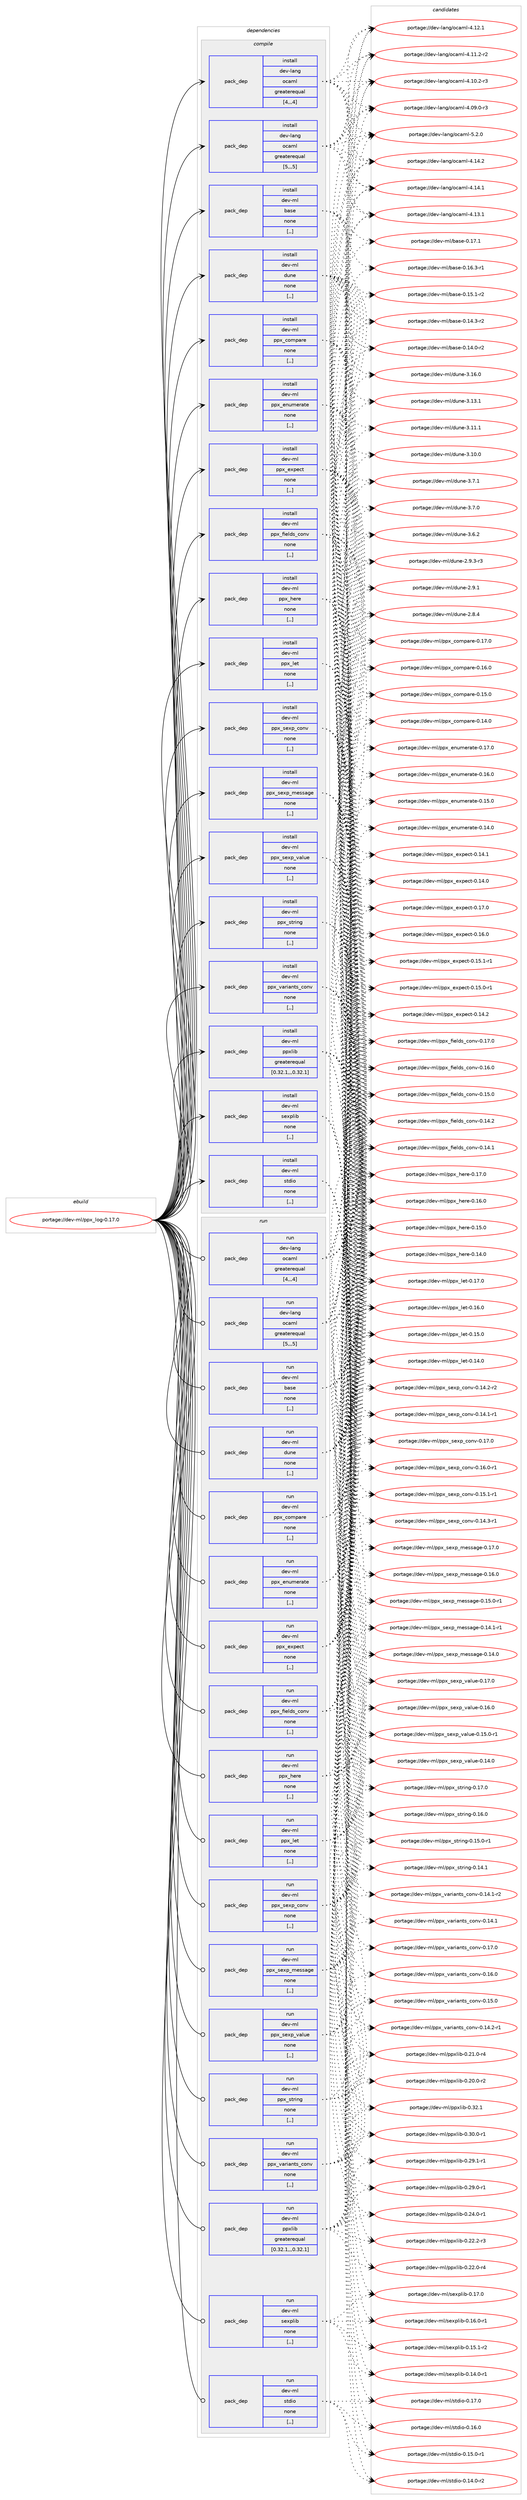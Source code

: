 digraph prolog {

# *************
# Graph options
# *************

newrank=true;
concentrate=true;
compound=true;
graph [rankdir=LR,fontname=Helvetica,fontsize=10,ranksep=1.5];#, ranksep=2.5, nodesep=0.2];
edge  [arrowhead=vee];
node  [fontname=Helvetica,fontsize=10];

# **********
# The ebuild
# **********

subgraph cluster_leftcol {
color=gray;
label=<<i>ebuild</i>>;
id [label="portage://dev-ml/ppx_log-0.17.0", color=red, width=4, href="../dev-ml/ppx_log-0.17.0.svg"];
}

# ****************
# The dependencies
# ****************

subgraph cluster_midcol {
color=gray;
label=<<i>dependencies</i>>;
subgraph cluster_compile {
fillcolor="#eeeeee";
style=filled;
label=<<i>compile</i>>;
subgraph pack92702 {
dependency123691 [label=<<TABLE BORDER="0" CELLBORDER="1" CELLSPACING="0" CELLPADDING="4" WIDTH="220"><TR><TD ROWSPAN="6" CELLPADDING="30">pack_dep</TD></TR><TR><TD WIDTH="110">install</TD></TR><TR><TD>dev-lang</TD></TR><TR><TD>ocaml</TD></TR><TR><TD>greaterequal</TD></TR><TR><TD>[4,,,4]</TD></TR></TABLE>>, shape=none, color=blue];
}
id:e -> dependency123691:w [weight=20,style="solid",arrowhead="vee"];
subgraph pack92703 {
dependency123692 [label=<<TABLE BORDER="0" CELLBORDER="1" CELLSPACING="0" CELLPADDING="4" WIDTH="220"><TR><TD ROWSPAN="6" CELLPADDING="30">pack_dep</TD></TR><TR><TD WIDTH="110">install</TD></TR><TR><TD>dev-lang</TD></TR><TR><TD>ocaml</TD></TR><TR><TD>greaterequal</TD></TR><TR><TD>[5,,,5]</TD></TR></TABLE>>, shape=none, color=blue];
}
id:e -> dependency123692:w [weight=20,style="solid",arrowhead="vee"];
subgraph pack92704 {
dependency123693 [label=<<TABLE BORDER="0" CELLBORDER="1" CELLSPACING="0" CELLPADDING="4" WIDTH="220"><TR><TD ROWSPAN="6" CELLPADDING="30">pack_dep</TD></TR><TR><TD WIDTH="110">install</TD></TR><TR><TD>dev-ml</TD></TR><TR><TD>base</TD></TR><TR><TD>none</TD></TR><TR><TD>[,,]</TD></TR></TABLE>>, shape=none, color=blue];
}
id:e -> dependency123693:w [weight=20,style="solid",arrowhead="vee"];
subgraph pack92705 {
dependency123694 [label=<<TABLE BORDER="0" CELLBORDER="1" CELLSPACING="0" CELLPADDING="4" WIDTH="220"><TR><TD ROWSPAN="6" CELLPADDING="30">pack_dep</TD></TR><TR><TD WIDTH="110">install</TD></TR><TR><TD>dev-ml</TD></TR><TR><TD>dune</TD></TR><TR><TD>none</TD></TR><TR><TD>[,,]</TD></TR></TABLE>>, shape=none, color=blue];
}
id:e -> dependency123694:w [weight=20,style="solid",arrowhead="vee"];
subgraph pack92706 {
dependency123695 [label=<<TABLE BORDER="0" CELLBORDER="1" CELLSPACING="0" CELLPADDING="4" WIDTH="220"><TR><TD ROWSPAN="6" CELLPADDING="30">pack_dep</TD></TR><TR><TD WIDTH="110">install</TD></TR><TR><TD>dev-ml</TD></TR><TR><TD>ppx_compare</TD></TR><TR><TD>none</TD></TR><TR><TD>[,,]</TD></TR></TABLE>>, shape=none, color=blue];
}
id:e -> dependency123695:w [weight=20,style="solid",arrowhead="vee"];
subgraph pack92707 {
dependency123696 [label=<<TABLE BORDER="0" CELLBORDER="1" CELLSPACING="0" CELLPADDING="4" WIDTH="220"><TR><TD ROWSPAN="6" CELLPADDING="30">pack_dep</TD></TR><TR><TD WIDTH="110">install</TD></TR><TR><TD>dev-ml</TD></TR><TR><TD>ppx_enumerate</TD></TR><TR><TD>none</TD></TR><TR><TD>[,,]</TD></TR></TABLE>>, shape=none, color=blue];
}
id:e -> dependency123696:w [weight=20,style="solid",arrowhead="vee"];
subgraph pack92708 {
dependency123697 [label=<<TABLE BORDER="0" CELLBORDER="1" CELLSPACING="0" CELLPADDING="4" WIDTH="220"><TR><TD ROWSPAN="6" CELLPADDING="30">pack_dep</TD></TR><TR><TD WIDTH="110">install</TD></TR><TR><TD>dev-ml</TD></TR><TR><TD>ppx_expect</TD></TR><TR><TD>none</TD></TR><TR><TD>[,,]</TD></TR></TABLE>>, shape=none, color=blue];
}
id:e -> dependency123697:w [weight=20,style="solid",arrowhead="vee"];
subgraph pack92709 {
dependency123698 [label=<<TABLE BORDER="0" CELLBORDER="1" CELLSPACING="0" CELLPADDING="4" WIDTH="220"><TR><TD ROWSPAN="6" CELLPADDING="30">pack_dep</TD></TR><TR><TD WIDTH="110">install</TD></TR><TR><TD>dev-ml</TD></TR><TR><TD>ppx_fields_conv</TD></TR><TR><TD>none</TD></TR><TR><TD>[,,]</TD></TR></TABLE>>, shape=none, color=blue];
}
id:e -> dependency123698:w [weight=20,style="solid",arrowhead="vee"];
subgraph pack92710 {
dependency123699 [label=<<TABLE BORDER="0" CELLBORDER="1" CELLSPACING="0" CELLPADDING="4" WIDTH="220"><TR><TD ROWSPAN="6" CELLPADDING="30">pack_dep</TD></TR><TR><TD WIDTH="110">install</TD></TR><TR><TD>dev-ml</TD></TR><TR><TD>ppx_here</TD></TR><TR><TD>none</TD></TR><TR><TD>[,,]</TD></TR></TABLE>>, shape=none, color=blue];
}
id:e -> dependency123699:w [weight=20,style="solid",arrowhead="vee"];
subgraph pack92711 {
dependency123700 [label=<<TABLE BORDER="0" CELLBORDER="1" CELLSPACING="0" CELLPADDING="4" WIDTH="220"><TR><TD ROWSPAN="6" CELLPADDING="30">pack_dep</TD></TR><TR><TD WIDTH="110">install</TD></TR><TR><TD>dev-ml</TD></TR><TR><TD>ppx_let</TD></TR><TR><TD>none</TD></TR><TR><TD>[,,]</TD></TR></TABLE>>, shape=none, color=blue];
}
id:e -> dependency123700:w [weight=20,style="solid",arrowhead="vee"];
subgraph pack92712 {
dependency123701 [label=<<TABLE BORDER="0" CELLBORDER="1" CELLSPACING="0" CELLPADDING="4" WIDTH="220"><TR><TD ROWSPAN="6" CELLPADDING="30">pack_dep</TD></TR><TR><TD WIDTH="110">install</TD></TR><TR><TD>dev-ml</TD></TR><TR><TD>ppx_sexp_conv</TD></TR><TR><TD>none</TD></TR><TR><TD>[,,]</TD></TR></TABLE>>, shape=none, color=blue];
}
id:e -> dependency123701:w [weight=20,style="solid",arrowhead="vee"];
subgraph pack92713 {
dependency123702 [label=<<TABLE BORDER="0" CELLBORDER="1" CELLSPACING="0" CELLPADDING="4" WIDTH="220"><TR><TD ROWSPAN="6" CELLPADDING="30">pack_dep</TD></TR><TR><TD WIDTH="110">install</TD></TR><TR><TD>dev-ml</TD></TR><TR><TD>ppx_sexp_message</TD></TR><TR><TD>none</TD></TR><TR><TD>[,,]</TD></TR></TABLE>>, shape=none, color=blue];
}
id:e -> dependency123702:w [weight=20,style="solid",arrowhead="vee"];
subgraph pack92714 {
dependency123703 [label=<<TABLE BORDER="0" CELLBORDER="1" CELLSPACING="0" CELLPADDING="4" WIDTH="220"><TR><TD ROWSPAN="6" CELLPADDING="30">pack_dep</TD></TR><TR><TD WIDTH="110">install</TD></TR><TR><TD>dev-ml</TD></TR><TR><TD>ppx_sexp_value</TD></TR><TR><TD>none</TD></TR><TR><TD>[,,]</TD></TR></TABLE>>, shape=none, color=blue];
}
id:e -> dependency123703:w [weight=20,style="solid",arrowhead="vee"];
subgraph pack92715 {
dependency123704 [label=<<TABLE BORDER="0" CELLBORDER="1" CELLSPACING="0" CELLPADDING="4" WIDTH="220"><TR><TD ROWSPAN="6" CELLPADDING="30">pack_dep</TD></TR><TR><TD WIDTH="110">install</TD></TR><TR><TD>dev-ml</TD></TR><TR><TD>ppx_string</TD></TR><TR><TD>none</TD></TR><TR><TD>[,,]</TD></TR></TABLE>>, shape=none, color=blue];
}
id:e -> dependency123704:w [weight=20,style="solid",arrowhead="vee"];
subgraph pack92716 {
dependency123705 [label=<<TABLE BORDER="0" CELLBORDER="1" CELLSPACING="0" CELLPADDING="4" WIDTH="220"><TR><TD ROWSPAN="6" CELLPADDING="30">pack_dep</TD></TR><TR><TD WIDTH="110">install</TD></TR><TR><TD>dev-ml</TD></TR><TR><TD>ppx_variants_conv</TD></TR><TR><TD>none</TD></TR><TR><TD>[,,]</TD></TR></TABLE>>, shape=none, color=blue];
}
id:e -> dependency123705:w [weight=20,style="solid",arrowhead="vee"];
subgraph pack92717 {
dependency123706 [label=<<TABLE BORDER="0" CELLBORDER="1" CELLSPACING="0" CELLPADDING="4" WIDTH="220"><TR><TD ROWSPAN="6" CELLPADDING="30">pack_dep</TD></TR><TR><TD WIDTH="110">install</TD></TR><TR><TD>dev-ml</TD></TR><TR><TD>ppxlib</TD></TR><TR><TD>greaterequal</TD></TR><TR><TD>[0.32.1,,,0.32.1]</TD></TR></TABLE>>, shape=none, color=blue];
}
id:e -> dependency123706:w [weight=20,style="solid",arrowhead="vee"];
subgraph pack92718 {
dependency123707 [label=<<TABLE BORDER="0" CELLBORDER="1" CELLSPACING="0" CELLPADDING="4" WIDTH="220"><TR><TD ROWSPAN="6" CELLPADDING="30">pack_dep</TD></TR><TR><TD WIDTH="110">install</TD></TR><TR><TD>dev-ml</TD></TR><TR><TD>sexplib</TD></TR><TR><TD>none</TD></TR><TR><TD>[,,]</TD></TR></TABLE>>, shape=none, color=blue];
}
id:e -> dependency123707:w [weight=20,style="solid",arrowhead="vee"];
subgraph pack92719 {
dependency123708 [label=<<TABLE BORDER="0" CELLBORDER="1" CELLSPACING="0" CELLPADDING="4" WIDTH="220"><TR><TD ROWSPAN="6" CELLPADDING="30">pack_dep</TD></TR><TR><TD WIDTH="110">install</TD></TR><TR><TD>dev-ml</TD></TR><TR><TD>stdio</TD></TR><TR><TD>none</TD></TR><TR><TD>[,,]</TD></TR></TABLE>>, shape=none, color=blue];
}
id:e -> dependency123708:w [weight=20,style="solid",arrowhead="vee"];
}
subgraph cluster_compileandrun {
fillcolor="#eeeeee";
style=filled;
label=<<i>compile and run</i>>;
}
subgraph cluster_run {
fillcolor="#eeeeee";
style=filled;
label=<<i>run</i>>;
subgraph pack92720 {
dependency123709 [label=<<TABLE BORDER="0" CELLBORDER="1" CELLSPACING="0" CELLPADDING="4" WIDTH="220"><TR><TD ROWSPAN="6" CELLPADDING="30">pack_dep</TD></TR><TR><TD WIDTH="110">run</TD></TR><TR><TD>dev-lang</TD></TR><TR><TD>ocaml</TD></TR><TR><TD>greaterequal</TD></TR><TR><TD>[4,,,4]</TD></TR></TABLE>>, shape=none, color=blue];
}
id:e -> dependency123709:w [weight=20,style="solid",arrowhead="odot"];
subgraph pack92721 {
dependency123710 [label=<<TABLE BORDER="0" CELLBORDER="1" CELLSPACING="0" CELLPADDING="4" WIDTH="220"><TR><TD ROWSPAN="6" CELLPADDING="30">pack_dep</TD></TR><TR><TD WIDTH="110">run</TD></TR><TR><TD>dev-lang</TD></TR><TR><TD>ocaml</TD></TR><TR><TD>greaterequal</TD></TR><TR><TD>[5,,,5]</TD></TR></TABLE>>, shape=none, color=blue];
}
id:e -> dependency123710:w [weight=20,style="solid",arrowhead="odot"];
subgraph pack92722 {
dependency123711 [label=<<TABLE BORDER="0" CELLBORDER="1" CELLSPACING="0" CELLPADDING="4" WIDTH="220"><TR><TD ROWSPAN="6" CELLPADDING="30">pack_dep</TD></TR><TR><TD WIDTH="110">run</TD></TR><TR><TD>dev-ml</TD></TR><TR><TD>base</TD></TR><TR><TD>none</TD></TR><TR><TD>[,,]</TD></TR></TABLE>>, shape=none, color=blue];
}
id:e -> dependency123711:w [weight=20,style="solid",arrowhead="odot"];
subgraph pack92723 {
dependency123712 [label=<<TABLE BORDER="0" CELLBORDER="1" CELLSPACING="0" CELLPADDING="4" WIDTH="220"><TR><TD ROWSPAN="6" CELLPADDING="30">pack_dep</TD></TR><TR><TD WIDTH="110">run</TD></TR><TR><TD>dev-ml</TD></TR><TR><TD>dune</TD></TR><TR><TD>none</TD></TR><TR><TD>[,,]</TD></TR></TABLE>>, shape=none, color=blue];
}
id:e -> dependency123712:w [weight=20,style="solid",arrowhead="odot"];
subgraph pack92724 {
dependency123713 [label=<<TABLE BORDER="0" CELLBORDER="1" CELLSPACING="0" CELLPADDING="4" WIDTH="220"><TR><TD ROWSPAN="6" CELLPADDING="30">pack_dep</TD></TR><TR><TD WIDTH="110">run</TD></TR><TR><TD>dev-ml</TD></TR><TR><TD>ppx_compare</TD></TR><TR><TD>none</TD></TR><TR><TD>[,,]</TD></TR></TABLE>>, shape=none, color=blue];
}
id:e -> dependency123713:w [weight=20,style="solid",arrowhead="odot"];
subgraph pack92725 {
dependency123714 [label=<<TABLE BORDER="0" CELLBORDER="1" CELLSPACING="0" CELLPADDING="4" WIDTH="220"><TR><TD ROWSPAN="6" CELLPADDING="30">pack_dep</TD></TR><TR><TD WIDTH="110">run</TD></TR><TR><TD>dev-ml</TD></TR><TR><TD>ppx_enumerate</TD></TR><TR><TD>none</TD></TR><TR><TD>[,,]</TD></TR></TABLE>>, shape=none, color=blue];
}
id:e -> dependency123714:w [weight=20,style="solid",arrowhead="odot"];
subgraph pack92726 {
dependency123715 [label=<<TABLE BORDER="0" CELLBORDER="1" CELLSPACING="0" CELLPADDING="4" WIDTH="220"><TR><TD ROWSPAN="6" CELLPADDING="30">pack_dep</TD></TR><TR><TD WIDTH="110">run</TD></TR><TR><TD>dev-ml</TD></TR><TR><TD>ppx_expect</TD></TR><TR><TD>none</TD></TR><TR><TD>[,,]</TD></TR></TABLE>>, shape=none, color=blue];
}
id:e -> dependency123715:w [weight=20,style="solid",arrowhead="odot"];
subgraph pack92727 {
dependency123716 [label=<<TABLE BORDER="0" CELLBORDER="1" CELLSPACING="0" CELLPADDING="4" WIDTH="220"><TR><TD ROWSPAN="6" CELLPADDING="30">pack_dep</TD></TR><TR><TD WIDTH="110">run</TD></TR><TR><TD>dev-ml</TD></TR><TR><TD>ppx_fields_conv</TD></TR><TR><TD>none</TD></TR><TR><TD>[,,]</TD></TR></TABLE>>, shape=none, color=blue];
}
id:e -> dependency123716:w [weight=20,style="solid",arrowhead="odot"];
subgraph pack92728 {
dependency123717 [label=<<TABLE BORDER="0" CELLBORDER="1" CELLSPACING="0" CELLPADDING="4" WIDTH="220"><TR><TD ROWSPAN="6" CELLPADDING="30">pack_dep</TD></TR><TR><TD WIDTH="110">run</TD></TR><TR><TD>dev-ml</TD></TR><TR><TD>ppx_here</TD></TR><TR><TD>none</TD></TR><TR><TD>[,,]</TD></TR></TABLE>>, shape=none, color=blue];
}
id:e -> dependency123717:w [weight=20,style="solid",arrowhead="odot"];
subgraph pack92729 {
dependency123718 [label=<<TABLE BORDER="0" CELLBORDER="1" CELLSPACING="0" CELLPADDING="4" WIDTH="220"><TR><TD ROWSPAN="6" CELLPADDING="30">pack_dep</TD></TR><TR><TD WIDTH="110">run</TD></TR><TR><TD>dev-ml</TD></TR><TR><TD>ppx_let</TD></TR><TR><TD>none</TD></TR><TR><TD>[,,]</TD></TR></TABLE>>, shape=none, color=blue];
}
id:e -> dependency123718:w [weight=20,style="solid",arrowhead="odot"];
subgraph pack92730 {
dependency123719 [label=<<TABLE BORDER="0" CELLBORDER="1" CELLSPACING="0" CELLPADDING="4" WIDTH="220"><TR><TD ROWSPAN="6" CELLPADDING="30">pack_dep</TD></TR><TR><TD WIDTH="110">run</TD></TR><TR><TD>dev-ml</TD></TR><TR><TD>ppx_sexp_conv</TD></TR><TR><TD>none</TD></TR><TR><TD>[,,]</TD></TR></TABLE>>, shape=none, color=blue];
}
id:e -> dependency123719:w [weight=20,style="solid",arrowhead="odot"];
subgraph pack92731 {
dependency123720 [label=<<TABLE BORDER="0" CELLBORDER="1" CELLSPACING="0" CELLPADDING="4" WIDTH="220"><TR><TD ROWSPAN="6" CELLPADDING="30">pack_dep</TD></TR><TR><TD WIDTH="110">run</TD></TR><TR><TD>dev-ml</TD></TR><TR><TD>ppx_sexp_message</TD></TR><TR><TD>none</TD></TR><TR><TD>[,,]</TD></TR></TABLE>>, shape=none, color=blue];
}
id:e -> dependency123720:w [weight=20,style="solid",arrowhead="odot"];
subgraph pack92732 {
dependency123721 [label=<<TABLE BORDER="0" CELLBORDER="1" CELLSPACING="0" CELLPADDING="4" WIDTH="220"><TR><TD ROWSPAN="6" CELLPADDING="30">pack_dep</TD></TR><TR><TD WIDTH="110">run</TD></TR><TR><TD>dev-ml</TD></TR><TR><TD>ppx_sexp_value</TD></TR><TR><TD>none</TD></TR><TR><TD>[,,]</TD></TR></TABLE>>, shape=none, color=blue];
}
id:e -> dependency123721:w [weight=20,style="solid",arrowhead="odot"];
subgraph pack92733 {
dependency123722 [label=<<TABLE BORDER="0" CELLBORDER="1" CELLSPACING="0" CELLPADDING="4" WIDTH="220"><TR><TD ROWSPAN="6" CELLPADDING="30">pack_dep</TD></TR><TR><TD WIDTH="110">run</TD></TR><TR><TD>dev-ml</TD></TR><TR><TD>ppx_string</TD></TR><TR><TD>none</TD></TR><TR><TD>[,,]</TD></TR></TABLE>>, shape=none, color=blue];
}
id:e -> dependency123722:w [weight=20,style="solid",arrowhead="odot"];
subgraph pack92734 {
dependency123723 [label=<<TABLE BORDER="0" CELLBORDER="1" CELLSPACING="0" CELLPADDING="4" WIDTH="220"><TR><TD ROWSPAN="6" CELLPADDING="30">pack_dep</TD></TR><TR><TD WIDTH="110">run</TD></TR><TR><TD>dev-ml</TD></TR><TR><TD>ppx_variants_conv</TD></TR><TR><TD>none</TD></TR><TR><TD>[,,]</TD></TR></TABLE>>, shape=none, color=blue];
}
id:e -> dependency123723:w [weight=20,style="solid",arrowhead="odot"];
subgraph pack92735 {
dependency123724 [label=<<TABLE BORDER="0" CELLBORDER="1" CELLSPACING="0" CELLPADDING="4" WIDTH="220"><TR><TD ROWSPAN="6" CELLPADDING="30">pack_dep</TD></TR><TR><TD WIDTH="110">run</TD></TR><TR><TD>dev-ml</TD></TR><TR><TD>ppxlib</TD></TR><TR><TD>greaterequal</TD></TR><TR><TD>[0.32.1,,,0.32.1]</TD></TR></TABLE>>, shape=none, color=blue];
}
id:e -> dependency123724:w [weight=20,style="solid",arrowhead="odot"];
subgraph pack92736 {
dependency123725 [label=<<TABLE BORDER="0" CELLBORDER="1" CELLSPACING="0" CELLPADDING="4" WIDTH="220"><TR><TD ROWSPAN="6" CELLPADDING="30">pack_dep</TD></TR><TR><TD WIDTH="110">run</TD></TR><TR><TD>dev-ml</TD></TR><TR><TD>sexplib</TD></TR><TR><TD>none</TD></TR><TR><TD>[,,]</TD></TR></TABLE>>, shape=none, color=blue];
}
id:e -> dependency123725:w [weight=20,style="solid",arrowhead="odot"];
subgraph pack92737 {
dependency123726 [label=<<TABLE BORDER="0" CELLBORDER="1" CELLSPACING="0" CELLPADDING="4" WIDTH="220"><TR><TD ROWSPAN="6" CELLPADDING="30">pack_dep</TD></TR><TR><TD WIDTH="110">run</TD></TR><TR><TD>dev-ml</TD></TR><TR><TD>stdio</TD></TR><TR><TD>none</TD></TR><TR><TD>[,,]</TD></TR></TABLE>>, shape=none, color=blue];
}
id:e -> dependency123726:w [weight=20,style="solid",arrowhead="odot"];
}
}

# **************
# The candidates
# **************

subgraph cluster_choices {
rank=same;
color=gray;
label=<<i>candidates</i>>;

subgraph choice92702 {
color=black;
nodesep=1;
choice1001011184510897110103471119997109108455346504648 [label="portage://dev-lang/ocaml-5.2.0", color=red, width=4,href="../dev-lang/ocaml-5.2.0.svg"];
choice100101118451089711010347111999710910845524649524650 [label="portage://dev-lang/ocaml-4.14.2", color=red, width=4,href="../dev-lang/ocaml-4.14.2.svg"];
choice100101118451089711010347111999710910845524649524649 [label="portage://dev-lang/ocaml-4.14.1", color=red, width=4,href="../dev-lang/ocaml-4.14.1.svg"];
choice100101118451089711010347111999710910845524649514649 [label="portage://dev-lang/ocaml-4.13.1", color=red, width=4,href="../dev-lang/ocaml-4.13.1.svg"];
choice100101118451089711010347111999710910845524649504649 [label="portage://dev-lang/ocaml-4.12.1", color=red, width=4,href="../dev-lang/ocaml-4.12.1.svg"];
choice1001011184510897110103471119997109108455246494946504511450 [label="portage://dev-lang/ocaml-4.11.2-r2", color=red, width=4,href="../dev-lang/ocaml-4.11.2-r2.svg"];
choice1001011184510897110103471119997109108455246494846504511451 [label="portage://dev-lang/ocaml-4.10.2-r3", color=red, width=4,href="../dev-lang/ocaml-4.10.2-r3.svg"];
choice1001011184510897110103471119997109108455246485746484511451 [label="portage://dev-lang/ocaml-4.09.0-r3", color=red, width=4,href="../dev-lang/ocaml-4.09.0-r3.svg"];
dependency123691:e -> choice1001011184510897110103471119997109108455346504648:w [style=dotted,weight="100"];
dependency123691:e -> choice100101118451089711010347111999710910845524649524650:w [style=dotted,weight="100"];
dependency123691:e -> choice100101118451089711010347111999710910845524649524649:w [style=dotted,weight="100"];
dependency123691:e -> choice100101118451089711010347111999710910845524649514649:w [style=dotted,weight="100"];
dependency123691:e -> choice100101118451089711010347111999710910845524649504649:w [style=dotted,weight="100"];
dependency123691:e -> choice1001011184510897110103471119997109108455246494946504511450:w [style=dotted,weight="100"];
dependency123691:e -> choice1001011184510897110103471119997109108455246494846504511451:w [style=dotted,weight="100"];
dependency123691:e -> choice1001011184510897110103471119997109108455246485746484511451:w [style=dotted,weight="100"];
}
subgraph choice92703 {
color=black;
nodesep=1;
choice1001011184510897110103471119997109108455346504648 [label="portage://dev-lang/ocaml-5.2.0", color=red, width=4,href="../dev-lang/ocaml-5.2.0.svg"];
choice100101118451089711010347111999710910845524649524650 [label="portage://dev-lang/ocaml-4.14.2", color=red, width=4,href="../dev-lang/ocaml-4.14.2.svg"];
choice100101118451089711010347111999710910845524649524649 [label="portage://dev-lang/ocaml-4.14.1", color=red, width=4,href="../dev-lang/ocaml-4.14.1.svg"];
choice100101118451089711010347111999710910845524649514649 [label="portage://dev-lang/ocaml-4.13.1", color=red, width=4,href="../dev-lang/ocaml-4.13.1.svg"];
choice100101118451089711010347111999710910845524649504649 [label="portage://dev-lang/ocaml-4.12.1", color=red, width=4,href="../dev-lang/ocaml-4.12.1.svg"];
choice1001011184510897110103471119997109108455246494946504511450 [label="portage://dev-lang/ocaml-4.11.2-r2", color=red, width=4,href="../dev-lang/ocaml-4.11.2-r2.svg"];
choice1001011184510897110103471119997109108455246494846504511451 [label="portage://dev-lang/ocaml-4.10.2-r3", color=red, width=4,href="../dev-lang/ocaml-4.10.2-r3.svg"];
choice1001011184510897110103471119997109108455246485746484511451 [label="portage://dev-lang/ocaml-4.09.0-r3", color=red, width=4,href="../dev-lang/ocaml-4.09.0-r3.svg"];
dependency123692:e -> choice1001011184510897110103471119997109108455346504648:w [style=dotted,weight="100"];
dependency123692:e -> choice100101118451089711010347111999710910845524649524650:w [style=dotted,weight="100"];
dependency123692:e -> choice100101118451089711010347111999710910845524649524649:w [style=dotted,weight="100"];
dependency123692:e -> choice100101118451089711010347111999710910845524649514649:w [style=dotted,weight="100"];
dependency123692:e -> choice100101118451089711010347111999710910845524649504649:w [style=dotted,weight="100"];
dependency123692:e -> choice1001011184510897110103471119997109108455246494946504511450:w [style=dotted,weight="100"];
dependency123692:e -> choice1001011184510897110103471119997109108455246494846504511451:w [style=dotted,weight="100"];
dependency123692:e -> choice1001011184510897110103471119997109108455246485746484511451:w [style=dotted,weight="100"];
}
subgraph choice92704 {
color=black;
nodesep=1;
choice1001011184510910847989711510145484649554649 [label="portage://dev-ml/base-0.17.1", color=red, width=4,href="../dev-ml/base-0.17.1.svg"];
choice10010111845109108479897115101454846495446514511449 [label="portage://dev-ml/base-0.16.3-r1", color=red, width=4,href="../dev-ml/base-0.16.3-r1.svg"];
choice10010111845109108479897115101454846495346494511450 [label="portage://dev-ml/base-0.15.1-r2", color=red, width=4,href="../dev-ml/base-0.15.1-r2.svg"];
choice10010111845109108479897115101454846495246514511450 [label="portage://dev-ml/base-0.14.3-r2", color=red, width=4,href="../dev-ml/base-0.14.3-r2.svg"];
choice10010111845109108479897115101454846495246484511450 [label="portage://dev-ml/base-0.14.0-r2", color=red, width=4,href="../dev-ml/base-0.14.0-r2.svg"];
dependency123693:e -> choice1001011184510910847989711510145484649554649:w [style=dotted,weight="100"];
dependency123693:e -> choice10010111845109108479897115101454846495446514511449:w [style=dotted,weight="100"];
dependency123693:e -> choice10010111845109108479897115101454846495346494511450:w [style=dotted,weight="100"];
dependency123693:e -> choice10010111845109108479897115101454846495246514511450:w [style=dotted,weight="100"];
dependency123693:e -> choice10010111845109108479897115101454846495246484511450:w [style=dotted,weight="100"];
}
subgraph choice92705 {
color=black;
nodesep=1;
choice100101118451091084710011711010145514649544648 [label="portage://dev-ml/dune-3.16.0", color=red, width=4,href="../dev-ml/dune-3.16.0.svg"];
choice100101118451091084710011711010145514649514649 [label="portage://dev-ml/dune-3.13.1", color=red, width=4,href="../dev-ml/dune-3.13.1.svg"];
choice100101118451091084710011711010145514649494649 [label="portage://dev-ml/dune-3.11.1", color=red, width=4,href="../dev-ml/dune-3.11.1.svg"];
choice100101118451091084710011711010145514649484648 [label="portage://dev-ml/dune-3.10.0", color=red, width=4,href="../dev-ml/dune-3.10.0.svg"];
choice1001011184510910847100117110101455146554649 [label="portage://dev-ml/dune-3.7.1", color=red, width=4,href="../dev-ml/dune-3.7.1.svg"];
choice1001011184510910847100117110101455146554648 [label="portage://dev-ml/dune-3.7.0", color=red, width=4,href="../dev-ml/dune-3.7.0.svg"];
choice1001011184510910847100117110101455146544650 [label="portage://dev-ml/dune-3.6.2", color=red, width=4,href="../dev-ml/dune-3.6.2.svg"];
choice10010111845109108471001171101014550465746514511451 [label="portage://dev-ml/dune-2.9.3-r3", color=red, width=4,href="../dev-ml/dune-2.9.3-r3.svg"];
choice1001011184510910847100117110101455046574649 [label="portage://dev-ml/dune-2.9.1", color=red, width=4,href="../dev-ml/dune-2.9.1.svg"];
choice1001011184510910847100117110101455046564652 [label="portage://dev-ml/dune-2.8.4", color=red, width=4,href="../dev-ml/dune-2.8.4.svg"];
dependency123694:e -> choice100101118451091084710011711010145514649544648:w [style=dotted,weight="100"];
dependency123694:e -> choice100101118451091084710011711010145514649514649:w [style=dotted,weight="100"];
dependency123694:e -> choice100101118451091084710011711010145514649494649:w [style=dotted,weight="100"];
dependency123694:e -> choice100101118451091084710011711010145514649484648:w [style=dotted,weight="100"];
dependency123694:e -> choice1001011184510910847100117110101455146554649:w [style=dotted,weight="100"];
dependency123694:e -> choice1001011184510910847100117110101455146554648:w [style=dotted,weight="100"];
dependency123694:e -> choice1001011184510910847100117110101455146544650:w [style=dotted,weight="100"];
dependency123694:e -> choice10010111845109108471001171101014550465746514511451:w [style=dotted,weight="100"];
dependency123694:e -> choice1001011184510910847100117110101455046574649:w [style=dotted,weight="100"];
dependency123694:e -> choice1001011184510910847100117110101455046564652:w [style=dotted,weight="100"];
}
subgraph choice92706 {
color=black;
nodesep=1;
choice100101118451091084711211212095991111091129711410145484649554648 [label="portage://dev-ml/ppx_compare-0.17.0", color=red, width=4,href="../dev-ml/ppx_compare-0.17.0.svg"];
choice100101118451091084711211212095991111091129711410145484649544648 [label="portage://dev-ml/ppx_compare-0.16.0", color=red, width=4,href="../dev-ml/ppx_compare-0.16.0.svg"];
choice100101118451091084711211212095991111091129711410145484649534648 [label="portage://dev-ml/ppx_compare-0.15.0", color=red, width=4,href="../dev-ml/ppx_compare-0.15.0.svg"];
choice100101118451091084711211212095991111091129711410145484649524648 [label="portage://dev-ml/ppx_compare-0.14.0", color=red, width=4,href="../dev-ml/ppx_compare-0.14.0.svg"];
dependency123695:e -> choice100101118451091084711211212095991111091129711410145484649554648:w [style=dotted,weight="100"];
dependency123695:e -> choice100101118451091084711211212095991111091129711410145484649544648:w [style=dotted,weight="100"];
dependency123695:e -> choice100101118451091084711211212095991111091129711410145484649534648:w [style=dotted,weight="100"];
dependency123695:e -> choice100101118451091084711211212095991111091129711410145484649524648:w [style=dotted,weight="100"];
}
subgraph choice92707 {
color=black;
nodesep=1;
choice1001011184510910847112112120951011101171091011149711610145484649554648 [label="portage://dev-ml/ppx_enumerate-0.17.0", color=red, width=4,href="../dev-ml/ppx_enumerate-0.17.0.svg"];
choice1001011184510910847112112120951011101171091011149711610145484649544648 [label="portage://dev-ml/ppx_enumerate-0.16.0", color=red, width=4,href="../dev-ml/ppx_enumerate-0.16.0.svg"];
choice1001011184510910847112112120951011101171091011149711610145484649534648 [label="portage://dev-ml/ppx_enumerate-0.15.0", color=red, width=4,href="../dev-ml/ppx_enumerate-0.15.0.svg"];
choice1001011184510910847112112120951011101171091011149711610145484649524648 [label="portage://dev-ml/ppx_enumerate-0.14.0", color=red, width=4,href="../dev-ml/ppx_enumerate-0.14.0.svg"];
dependency123696:e -> choice1001011184510910847112112120951011101171091011149711610145484649554648:w [style=dotted,weight="100"];
dependency123696:e -> choice1001011184510910847112112120951011101171091011149711610145484649544648:w [style=dotted,weight="100"];
dependency123696:e -> choice1001011184510910847112112120951011101171091011149711610145484649534648:w [style=dotted,weight="100"];
dependency123696:e -> choice1001011184510910847112112120951011101171091011149711610145484649524648:w [style=dotted,weight="100"];
}
subgraph choice92708 {
color=black;
nodesep=1;
choice1001011184510910847112112120951011201121019911645484649554648 [label="portage://dev-ml/ppx_expect-0.17.0", color=red, width=4,href="../dev-ml/ppx_expect-0.17.0.svg"];
choice1001011184510910847112112120951011201121019911645484649544648 [label="portage://dev-ml/ppx_expect-0.16.0", color=red, width=4,href="../dev-ml/ppx_expect-0.16.0.svg"];
choice10010111845109108471121121209510112011210199116454846495346494511449 [label="portage://dev-ml/ppx_expect-0.15.1-r1", color=red, width=4,href="../dev-ml/ppx_expect-0.15.1-r1.svg"];
choice10010111845109108471121121209510112011210199116454846495346484511449 [label="portage://dev-ml/ppx_expect-0.15.0-r1", color=red, width=4,href="../dev-ml/ppx_expect-0.15.0-r1.svg"];
choice1001011184510910847112112120951011201121019911645484649524650 [label="portage://dev-ml/ppx_expect-0.14.2", color=red, width=4,href="../dev-ml/ppx_expect-0.14.2.svg"];
choice1001011184510910847112112120951011201121019911645484649524649 [label="portage://dev-ml/ppx_expect-0.14.1", color=red, width=4,href="../dev-ml/ppx_expect-0.14.1.svg"];
choice1001011184510910847112112120951011201121019911645484649524648 [label="portage://dev-ml/ppx_expect-0.14.0", color=red, width=4,href="../dev-ml/ppx_expect-0.14.0.svg"];
dependency123697:e -> choice1001011184510910847112112120951011201121019911645484649554648:w [style=dotted,weight="100"];
dependency123697:e -> choice1001011184510910847112112120951011201121019911645484649544648:w [style=dotted,weight="100"];
dependency123697:e -> choice10010111845109108471121121209510112011210199116454846495346494511449:w [style=dotted,weight="100"];
dependency123697:e -> choice10010111845109108471121121209510112011210199116454846495346484511449:w [style=dotted,weight="100"];
dependency123697:e -> choice1001011184510910847112112120951011201121019911645484649524650:w [style=dotted,weight="100"];
dependency123697:e -> choice1001011184510910847112112120951011201121019911645484649524649:w [style=dotted,weight="100"];
dependency123697:e -> choice1001011184510910847112112120951011201121019911645484649524648:w [style=dotted,weight="100"];
}
subgraph choice92709 {
color=black;
nodesep=1;
choice100101118451091084711211212095102105101108100115959911111011845484649554648 [label="portage://dev-ml/ppx_fields_conv-0.17.0", color=red, width=4,href="../dev-ml/ppx_fields_conv-0.17.0.svg"];
choice100101118451091084711211212095102105101108100115959911111011845484649544648 [label="portage://dev-ml/ppx_fields_conv-0.16.0", color=red, width=4,href="../dev-ml/ppx_fields_conv-0.16.0.svg"];
choice100101118451091084711211212095102105101108100115959911111011845484649534648 [label="portage://dev-ml/ppx_fields_conv-0.15.0", color=red, width=4,href="../dev-ml/ppx_fields_conv-0.15.0.svg"];
choice100101118451091084711211212095102105101108100115959911111011845484649524650 [label="portage://dev-ml/ppx_fields_conv-0.14.2", color=red, width=4,href="../dev-ml/ppx_fields_conv-0.14.2.svg"];
choice100101118451091084711211212095102105101108100115959911111011845484649524649 [label="portage://dev-ml/ppx_fields_conv-0.14.1", color=red, width=4,href="../dev-ml/ppx_fields_conv-0.14.1.svg"];
dependency123698:e -> choice100101118451091084711211212095102105101108100115959911111011845484649554648:w [style=dotted,weight="100"];
dependency123698:e -> choice100101118451091084711211212095102105101108100115959911111011845484649544648:w [style=dotted,weight="100"];
dependency123698:e -> choice100101118451091084711211212095102105101108100115959911111011845484649534648:w [style=dotted,weight="100"];
dependency123698:e -> choice100101118451091084711211212095102105101108100115959911111011845484649524650:w [style=dotted,weight="100"];
dependency123698:e -> choice100101118451091084711211212095102105101108100115959911111011845484649524649:w [style=dotted,weight="100"];
}
subgraph choice92710 {
color=black;
nodesep=1;
choice10010111845109108471121121209510410111410145484649554648 [label="portage://dev-ml/ppx_here-0.17.0", color=red, width=4,href="../dev-ml/ppx_here-0.17.0.svg"];
choice10010111845109108471121121209510410111410145484649544648 [label="portage://dev-ml/ppx_here-0.16.0", color=red, width=4,href="../dev-ml/ppx_here-0.16.0.svg"];
choice10010111845109108471121121209510410111410145484649534648 [label="portage://dev-ml/ppx_here-0.15.0", color=red, width=4,href="../dev-ml/ppx_here-0.15.0.svg"];
choice10010111845109108471121121209510410111410145484649524648 [label="portage://dev-ml/ppx_here-0.14.0", color=red, width=4,href="../dev-ml/ppx_here-0.14.0.svg"];
dependency123699:e -> choice10010111845109108471121121209510410111410145484649554648:w [style=dotted,weight="100"];
dependency123699:e -> choice10010111845109108471121121209510410111410145484649544648:w [style=dotted,weight="100"];
dependency123699:e -> choice10010111845109108471121121209510410111410145484649534648:w [style=dotted,weight="100"];
dependency123699:e -> choice10010111845109108471121121209510410111410145484649524648:w [style=dotted,weight="100"];
}
subgraph choice92711 {
color=black;
nodesep=1;
choice10010111845109108471121121209510810111645484649554648 [label="portage://dev-ml/ppx_let-0.17.0", color=red, width=4,href="../dev-ml/ppx_let-0.17.0.svg"];
choice10010111845109108471121121209510810111645484649544648 [label="portage://dev-ml/ppx_let-0.16.0", color=red, width=4,href="../dev-ml/ppx_let-0.16.0.svg"];
choice10010111845109108471121121209510810111645484649534648 [label="portage://dev-ml/ppx_let-0.15.0", color=red, width=4,href="../dev-ml/ppx_let-0.15.0.svg"];
choice10010111845109108471121121209510810111645484649524648 [label="portage://dev-ml/ppx_let-0.14.0", color=red, width=4,href="../dev-ml/ppx_let-0.14.0.svg"];
dependency123700:e -> choice10010111845109108471121121209510810111645484649554648:w [style=dotted,weight="100"];
dependency123700:e -> choice10010111845109108471121121209510810111645484649544648:w [style=dotted,weight="100"];
dependency123700:e -> choice10010111845109108471121121209510810111645484649534648:w [style=dotted,weight="100"];
dependency123700:e -> choice10010111845109108471121121209510810111645484649524648:w [style=dotted,weight="100"];
}
subgraph choice92712 {
color=black;
nodesep=1;
choice100101118451091084711211212095115101120112959911111011845484649554648 [label="portage://dev-ml/ppx_sexp_conv-0.17.0", color=red, width=4,href="../dev-ml/ppx_sexp_conv-0.17.0.svg"];
choice1001011184510910847112112120951151011201129599111110118454846495446484511449 [label="portage://dev-ml/ppx_sexp_conv-0.16.0-r1", color=red, width=4,href="../dev-ml/ppx_sexp_conv-0.16.0-r1.svg"];
choice1001011184510910847112112120951151011201129599111110118454846495346494511449 [label="portage://dev-ml/ppx_sexp_conv-0.15.1-r1", color=red, width=4,href="../dev-ml/ppx_sexp_conv-0.15.1-r1.svg"];
choice1001011184510910847112112120951151011201129599111110118454846495246514511449 [label="portage://dev-ml/ppx_sexp_conv-0.14.3-r1", color=red, width=4,href="../dev-ml/ppx_sexp_conv-0.14.3-r1.svg"];
choice1001011184510910847112112120951151011201129599111110118454846495246504511450 [label="portage://dev-ml/ppx_sexp_conv-0.14.2-r2", color=red, width=4,href="../dev-ml/ppx_sexp_conv-0.14.2-r2.svg"];
choice1001011184510910847112112120951151011201129599111110118454846495246494511449 [label="portage://dev-ml/ppx_sexp_conv-0.14.1-r1", color=red, width=4,href="../dev-ml/ppx_sexp_conv-0.14.1-r1.svg"];
dependency123701:e -> choice100101118451091084711211212095115101120112959911111011845484649554648:w [style=dotted,weight="100"];
dependency123701:e -> choice1001011184510910847112112120951151011201129599111110118454846495446484511449:w [style=dotted,weight="100"];
dependency123701:e -> choice1001011184510910847112112120951151011201129599111110118454846495346494511449:w [style=dotted,weight="100"];
dependency123701:e -> choice1001011184510910847112112120951151011201129599111110118454846495246514511449:w [style=dotted,weight="100"];
dependency123701:e -> choice1001011184510910847112112120951151011201129599111110118454846495246504511450:w [style=dotted,weight="100"];
dependency123701:e -> choice1001011184510910847112112120951151011201129599111110118454846495246494511449:w [style=dotted,weight="100"];
}
subgraph choice92713 {
color=black;
nodesep=1;
choice100101118451091084711211212095115101120112951091011151159710310145484649554648 [label="portage://dev-ml/ppx_sexp_message-0.17.0", color=red, width=4,href="../dev-ml/ppx_sexp_message-0.17.0.svg"];
choice100101118451091084711211212095115101120112951091011151159710310145484649544648 [label="portage://dev-ml/ppx_sexp_message-0.16.0", color=red, width=4,href="../dev-ml/ppx_sexp_message-0.16.0.svg"];
choice1001011184510910847112112120951151011201129510910111511597103101454846495346484511449 [label="portage://dev-ml/ppx_sexp_message-0.15.0-r1", color=red, width=4,href="../dev-ml/ppx_sexp_message-0.15.0-r1.svg"];
choice1001011184510910847112112120951151011201129510910111511597103101454846495246494511449 [label="portage://dev-ml/ppx_sexp_message-0.14.1-r1", color=red, width=4,href="../dev-ml/ppx_sexp_message-0.14.1-r1.svg"];
choice100101118451091084711211212095115101120112951091011151159710310145484649524648 [label="portage://dev-ml/ppx_sexp_message-0.14.0", color=red, width=4,href="../dev-ml/ppx_sexp_message-0.14.0.svg"];
dependency123702:e -> choice100101118451091084711211212095115101120112951091011151159710310145484649554648:w [style=dotted,weight="100"];
dependency123702:e -> choice100101118451091084711211212095115101120112951091011151159710310145484649544648:w [style=dotted,weight="100"];
dependency123702:e -> choice1001011184510910847112112120951151011201129510910111511597103101454846495346484511449:w [style=dotted,weight="100"];
dependency123702:e -> choice1001011184510910847112112120951151011201129510910111511597103101454846495246494511449:w [style=dotted,weight="100"];
dependency123702:e -> choice100101118451091084711211212095115101120112951091011151159710310145484649524648:w [style=dotted,weight="100"];
}
subgraph choice92714 {
color=black;
nodesep=1;
choice100101118451091084711211212095115101120112951189710811710145484649554648 [label="portage://dev-ml/ppx_sexp_value-0.17.0", color=red, width=4,href="../dev-ml/ppx_sexp_value-0.17.0.svg"];
choice100101118451091084711211212095115101120112951189710811710145484649544648 [label="portage://dev-ml/ppx_sexp_value-0.16.0", color=red, width=4,href="../dev-ml/ppx_sexp_value-0.16.0.svg"];
choice1001011184510910847112112120951151011201129511897108117101454846495346484511449 [label="portage://dev-ml/ppx_sexp_value-0.15.0-r1", color=red, width=4,href="../dev-ml/ppx_sexp_value-0.15.0-r1.svg"];
choice100101118451091084711211212095115101120112951189710811710145484649524648 [label="portage://dev-ml/ppx_sexp_value-0.14.0", color=red, width=4,href="../dev-ml/ppx_sexp_value-0.14.0.svg"];
dependency123703:e -> choice100101118451091084711211212095115101120112951189710811710145484649554648:w [style=dotted,weight="100"];
dependency123703:e -> choice100101118451091084711211212095115101120112951189710811710145484649544648:w [style=dotted,weight="100"];
dependency123703:e -> choice1001011184510910847112112120951151011201129511897108117101454846495346484511449:w [style=dotted,weight="100"];
dependency123703:e -> choice100101118451091084711211212095115101120112951189710811710145484649524648:w [style=dotted,weight="100"];
}
subgraph choice92715 {
color=black;
nodesep=1;
choice10010111845109108471121121209511511611410511010345484649554648 [label="portage://dev-ml/ppx_string-0.17.0", color=red, width=4,href="../dev-ml/ppx_string-0.17.0.svg"];
choice10010111845109108471121121209511511611410511010345484649544648 [label="portage://dev-ml/ppx_string-0.16.0", color=red, width=4,href="../dev-ml/ppx_string-0.16.0.svg"];
choice100101118451091084711211212095115116114105110103454846495346484511449 [label="portage://dev-ml/ppx_string-0.15.0-r1", color=red, width=4,href="../dev-ml/ppx_string-0.15.0-r1.svg"];
choice10010111845109108471121121209511511611410511010345484649524649 [label="portage://dev-ml/ppx_string-0.14.1", color=red, width=4,href="../dev-ml/ppx_string-0.14.1.svg"];
dependency123704:e -> choice10010111845109108471121121209511511611410511010345484649554648:w [style=dotted,weight="100"];
dependency123704:e -> choice10010111845109108471121121209511511611410511010345484649544648:w [style=dotted,weight="100"];
dependency123704:e -> choice100101118451091084711211212095115116114105110103454846495346484511449:w [style=dotted,weight="100"];
dependency123704:e -> choice10010111845109108471121121209511511611410511010345484649524649:w [style=dotted,weight="100"];
}
subgraph choice92716 {
color=black;
nodesep=1;
choice1001011184510910847112112120951189711410597110116115959911111011845484649554648 [label="portage://dev-ml/ppx_variants_conv-0.17.0", color=red, width=4,href="../dev-ml/ppx_variants_conv-0.17.0.svg"];
choice1001011184510910847112112120951189711410597110116115959911111011845484649544648 [label="portage://dev-ml/ppx_variants_conv-0.16.0", color=red, width=4,href="../dev-ml/ppx_variants_conv-0.16.0.svg"];
choice1001011184510910847112112120951189711410597110116115959911111011845484649534648 [label="portage://dev-ml/ppx_variants_conv-0.15.0", color=red, width=4,href="../dev-ml/ppx_variants_conv-0.15.0.svg"];
choice10010111845109108471121121209511897114105971101161159599111110118454846495246504511449 [label="portage://dev-ml/ppx_variants_conv-0.14.2-r1", color=red, width=4,href="../dev-ml/ppx_variants_conv-0.14.2-r1.svg"];
choice10010111845109108471121121209511897114105971101161159599111110118454846495246494511450 [label="portage://dev-ml/ppx_variants_conv-0.14.1-r2", color=red, width=4,href="../dev-ml/ppx_variants_conv-0.14.1-r2.svg"];
choice1001011184510910847112112120951189711410597110116115959911111011845484649524649 [label="portage://dev-ml/ppx_variants_conv-0.14.1", color=red, width=4,href="../dev-ml/ppx_variants_conv-0.14.1.svg"];
dependency123705:e -> choice1001011184510910847112112120951189711410597110116115959911111011845484649554648:w [style=dotted,weight="100"];
dependency123705:e -> choice1001011184510910847112112120951189711410597110116115959911111011845484649544648:w [style=dotted,weight="100"];
dependency123705:e -> choice1001011184510910847112112120951189711410597110116115959911111011845484649534648:w [style=dotted,weight="100"];
dependency123705:e -> choice10010111845109108471121121209511897114105971101161159599111110118454846495246504511449:w [style=dotted,weight="100"];
dependency123705:e -> choice10010111845109108471121121209511897114105971101161159599111110118454846495246494511450:w [style=dotted,weight="100"];
dependency123705:e -> choice1001011184510910847112112120951189711410597110116115959911111011845484649524649:w [style=dotted,weight="100"];
}
subgraph choice92717 {
color=black;
nodesep=1;
choice10010111845109108471121121201081059845484651504649 [label="portage://dev-ml/ppxlib-0.32.1", color=red, width=4,href="../dev-ml/ppxlib-0.32.1.svg"];
choice100101118451091084711211212010810598454846514846484511449 [label="portage://dev-ml/ppxlib-0.30.0-r1", color=red, width=4,href="../dev-ml/ppxlib-0.30.0-r1.svg"];
choice100101118451091084711211212010810598454846505746494511449 [label="portage://dev-ml/ppxlib-0.29.1-r1", color=red, width=4,href="../dev-ml/ppxlib-0.29.1-r1.svg"];
choice100101118451091084711211212010810598454846505746484511449 [label="portage://dev-ml/ppxlib-0.29.0-r1", color=red, width=4,href="../dev-ml/ppxlib-0.29.0-r1.svg"];
choice100101118451091084711211212010810598454846505246484511449 [label="portage://dev-ml/ppxlib-0.24.0-r1", color=red, width=4,href="../dev-ml/ppxlib-0.24.0-r1.svg"];
choice100101118451091084711211212010810598454846505046504511451 [label="portage://dev-ml/ppxlib-0.22.2-r3", color=red, width=4,href="../dev-ml/ppxlib-0.22.2-r3.svg"];
choice100101118451091084711211212010810598454846505046484511452 [label="portage://dev-ml/ppxlib-0.22.0-r4", color=red, width=4,href="../dev-ml/ppxlib-0.22.0-r4.svg"];
choice100101118451091084711211212010810598454846504946484511452 [label="portage://dev-ml/ppxlib-0.21.0-r4", color=red, width=4,href="../dev-ml/ppxlib-0.21.0-r4.svg"];
choice100101118451091084711211212010810598454846504846484511450 [label="portage://dev-ml/ppxlib-0.20.0-r2", color=red, width=4,href="../dev-ml/ppxlib-0.20.0-r2.svg"];
dependency123706:e -> choice10010111845109108471121121201081059845484651504649:w [style=dotted,weight="100"];
dependency123706:e -> choice100101118451091084711211212010810598454846514846484511449:w [style=dotted,weight="100"];
dependency123706:e -> choice100101118451091084711211212010810598454846505746494511449:w [style=dotted,weight="100"];
dependency123706:e -> choice100101118451091084711211212010810598454846505746484511449:w [style=dotted,weight="100"];
dependency123706:e -> choice100101118451091084711211212010810598454846505246484511449:w [style=dotted,weight="100"];
dependency123706:e -> choice100101118451091084711211212010810598454846505046504511451:w [style=dotted,weight="100"];
dependency123706:e -> choice100101118451091084711211212010810598454846505046484511452:w [style=dotted,weight="100"];
dependency123706:e -> choice100101118451091084711211212010810598454846504946484511452:w [style=dotted,weight="100"];
dependency123706:e -> choice100101118451091084711211212010810598454846504846484511450:w [style=dotted,weight="100"];
}
subgraph choice92718 {
color=black;
nodesep=1;
choice10010111845109108471151011201121081059845484649554648 [label="portage://dev-ml/sexplib-0.17.0", color=red, width=4,href="../dev-ml/sexplib-0.17.0.svg"];
choice100101118451091084711510112011210810598454846495446484511449 [label="portage://dev-ml/sexplib-0.16.0-r1", color=red, width=4,href="../dev-ml/sexplib-0.16.0-r1.svg"];
choice100101118451091084711510112011210810598454846495346494511450 [label="portage://dev-ml/sexplib-0.15.1-r2", color=red, width=4,href="../dev-ml/sexplib-0.15.1-r2.svg"];
choice100101118451091084711510112011210810598454846495246484511449 [label="portage://dev-ml/sexplib-0.14.0-r1", color=red, width=4,href="../dev-ml/sexplib-0.14.0-r1.svg"];
dependency123707:e -> choice10010111845109108471151011201121081059845484649554648:w [style=dotted,weight="100"];
dependency123707:e -> choice100101118451091084711510112011210810598454846495446484511449:w [style=dotted,weight="100"];
dependency123707:e -> choice100101118451091084711510112011210810598454846495346494511450:w [style=dotted,weight="100"];
dependency123707:e -> choice100101118451091084711510112011210810598454846495246484511449:w [style=dotted,weight="100"];
}
subgraph choice92719 {
color=black;
nodesep=1;
choice100101118451091084711511610010511145484649554648 [label="portage://dev-ml/stdio-0.17.0", color=red, width=4,href="../dev-ml/stdio-0.17.0.svg"];
choice100101118451091084711511610010511145484649544648 [label="portage://dev-ml/stdio-0.16.0", color=red, width=4,href="../dev-ml/stdio-0.16.0.svg"];
choice1001011184510910847115116100105111454846495346484511449 [label="portage://dev-ml/stdio-0.15.0-r1", color=red, width=4,href="../dev-ml/stdio-0.15.0-r1.svg"];
choice1001011184510910847115116100105111454846495246484511450 [label="portage://dev-ml/stdio-0.14.0-r2", color=red, width=4,href="../dev-ml/stdio-0.14.0-r2.svg"];
dependency123708:e -> choice100101118451091084711511610010511145484649554648:w [style=dotted,weight="100"];
dependency123708:e -> choice100101118451091084711511610010511145484649544648:w [style=dotted,weight="100"];
dependency123708:e -> choice1001011184510910847115116100105111454846495346484511449:w [style=dotted,weight="100"];
dependency123708:e -> choice1001011184510910847115116100105111454846495246484511450:w [style=dotted,weight="100"];
}
subgraph choice92720 {
color=black;
nodesep=1;
choice1001011184510897110103471119997109108455346504648 [label="portage://dev-lang/ocaml-5.2.0", color=red, width=4,href="../dev-lang/ocaml-5.2.0.svg"];
choice100101118451089711010347111999710910845524649524650 [label="portage://dev-lang/ocaml-4.14.2", color=red, width=4,href="../dev-lang/ocaml-4.14.2.svg"];
choice100101118451089711010347111999710910845524649524649 [label="portage://dev-lang/ocaml-4.14.1", color=red, width=4,href="../dev-lang/ocaml-4.14.1.svg"];
choice100101118451089711010347111999710910845524649514649 [label="portage://dev-lang/ocaml-4.13.1", color=red, width=4,href="../dev-lang/ocaml-4.13.1.svg"];
choice100101118451089711010347111999710910845524649504649 [label="portage://dev-lang/ocaml-4.12.1", color=red, width=4,href="../dev-lang/ocaml-4.12.1.svg"];
choice1001011184510897110103471119997109108455246494946504511450 [label="portage://dev-lang/ocaml-4.11.2-r2", color=red, width=4,href="../dev-lang/ocaml-4.11.2-r2.svg"];
choice1001011184510897110103471119997109108455246494846504511451 [label="portage://dev-lang/ocaml-4.10.2-r3", color=red, width=4,href="../dev-lang/ocaml-4.10.2-r3.svg"];
choice1001011184510897110103471119997109108455246485746484511451 [label="portage://dev-lang/ocaml-4.09.0-r3", color=red, width=4,href="../dev-lang/ocaml-4.09.0-r3.svg"];
dependency123709:e -> choice1001011184510897110103471119997109108455346504648:w [style=dotted,weight="100"];
dependency123709:e -> choice100101118451089711010347111999710910845524649524650:w [style=dotted,weight="100"];
dependency123709:e -> choice100101118451089711010347111999710910845524649524649:w [style=dotted,weight="100"];
dependency123709:e -> choice100101118451089711010347111999710910845524649514649:w [style=dotted,weight="100"];
dependency123709:e -> choice100101118451089711010347111999710910845524649504649:w [style=dotted,weight="100"];
dependency123709:e -> choice1001011184510897110103471119997109108455246494946504511450:w [style=dotted,weight="100"];
dependency123709:e -> choice1001011184510897110103471119997109108455246494846504511451:w [style=dotted,weight="100"];
dependency123709:e -> choice1001011184510897110103471119997109108455246485746484511451:w [style=dotted,weight="100"];
}
subgraph choice92721 {
color=black;
nodesep=1;
choice1001011184510897110103471119997109108455346504648 [label="portage://dev-lang/ocaml-5.2.0", color=red, width=4,href="../dev-lang/ocaml-5.2.0.svg"];
choice100101118451089711010347111999710910845524649524650 [label="portage://dev-lang/ocaml-4.14.2", color=red, width=4,href="../dev-lang/ocaml-4.14.2.svg"];
choice100101118451089711010347111999710910845524649524649 [label="portage://dev-lang/ocaml-4.14.1", color=red, width=4,href="../dev-lang/ocaml-4.14.1.svg"];
choice100101118451089711010347111999710910845524649514649 [label="portage://dev-lang/ocaml-4.13.1", color=red, width=4,href="../dev-lang/ocaml-4.13.1.svg"];
choice100101118451089711010347111999710910845524649504649 [label="portage://dev-lang/ocaml-4.12.1", color=red, width=4,href="../dev-lang/ocaml-4.12.1.svg"];
choice1001011184510897110103471119997109108455246494946504511450 [label="portage://dev-lang/ocaml-4.11.2-r2", color=red, width=4,href="../dev-lang/ocaml-4.11.2-r2.svg"];
choice1001011184510897110103471119997109108455246494846504511451 [label="portage://dev-lang/ocaml-4.10.2-r3", color=red, width=4,href="../dev-lang/ocaml-4.10.2-r3.svg"];
choice1001011184510897110103471119997109108455246485746484511451 [label="portage://dev-lang/ocaml-4.09.0-r3", color=red, width=4,href="../dev-lang/ocaml-4.09.0-r3.svg"];
dependency123710:e -> choice1001011184510897110103471119997109108455346504648:w [style=dotted,weight="100"];
dependency123710:e -> choice100101118451089711010347111999710910845524649524650:w [style=dotted,weight="100"];
dependency123710:e -> choice100101118451089711010347111999710910845524649524649:w [style=dotted,weight="100"];
dependency123710:e -> choice100101118451089711010347111999710910845524649514649:w [style=dotted,weight="100"];
dependency123710:e -> choice100101118451089711010347111999710910845524649504649:w [style=dotted,weight="100"];
dependency123710:e -> choice1001011184510897110103471119997109108455246494946504511450:w [style=dotted,weight="100"];
dependency123710:e -> choice1001011184510897110103471119997109108455246494846504511451:w [style=dotted,weight="100"];
dependency123710:e -> choice1001011184510897110103471119997109108455246485746484511451:w [style=dotted,weight="100"];
}
subgraph choice92722 {
color=black;
nodesep=1;
choice1001011184510910847989711510145484649554649 [label="portage://dev-ml/base-0.17.1", color=red, width=4,href="../dev-ml/base-0.17.1.svg"];
choice10010111845109108479897115101454846495446514511449 [label="portage://dev-ml/base-0.16.3-r1", color=red, width=4,href="../dev-ml/base-0.16.3-r1.svg"];
choice10010111845109108479897115101454846495346494511450 [label="portage://dev-ml/base-0.15.1-r2", color=red, width=4,href="../dev-ml/base-0.15.1-r2.svg"];
choice10010111845109108479897115101454846495246514511450 [label="portage://dev-ml/base-0.14.3-r2", color=red, width=4,href="../dev-ml/base-0.14.3-r2.svg"];
choice10010111845109108479897115101454846495246484511450 [label="portage://dev-ml/base-0.14.0-r2", color=red, width=4,href="../dev-ml/base-0.14.0-r2.svg"];
dependency123711:e -> choice1001011184510910847989711510145484649554649:w [style=dotted,weight="100"];
dependency123711:e -> choice10010111845109108479897115101454846495446514511449:w [style=dotted,weight="100"];
dependency123711:e -> choice10010111845109108479897115101454846495346494511450:w [style=dotted,weight="100"];
dependency123711:e -> choice10010111845109108479897115101454846495246514511450:w [style=dotted,weight="100"];
dependency123711:e -> choice10010111845109108479897115101454846495246484511450:w [style=dotted,weight="100"];
}
subgraph choice92723 {
color=black;
nodesep=1;
choice100101118451091084710011711010145514649544648 [label="portage://dev-ml/dune-3.16.0", color=red, width=4,href="../dev-ml/dune-3.16.0.svg"];
choice100101118451091084710011711010145514649514649 [label="portage://dev-ml/dune-3.13.1", color=red, width=4,href="../dev-ml/dune-3.13.1.svg"];
choice100101118451091084710011711010145514649494649 [label="portage://dev-ml/dune-3.11.1", color=red, width=4,href="../dev-ml/dune-3.11.1.svg"];
choice100101118451091084710011711010145514649484648 [label="portage://dev-ml/dune-3.10.0", color=red, width=4,href="../dev-ml/dune-3.10.0.svg"];
choice1001011184510910847100117110101455146554649 [label="portage://dev-ml/dune-3.7.1", color=red, width=4,href="../dev-ml/dune-3.7.1.svg"];
choice1001011184510910847100117110101455146554648 [label="portage://dev-ml/dune-3.7.0", color=red, width=4,href="../dev-ml/dune-3.7.0.svg"];
choice1001011184510910847100117110101455146544650 [label="portage://dev-ml/dune-3.6.2", color=red, width=4,href="../dev-ml/dune-3.6.2.svg"];
choice10010111845109108471001171101014550465746514511451 [label="portage://dev-ml/dune-2.9.3-r3", color=red, width=4,href="../dev-ml/dune-2.9.3-r3.svg"];
choice1001011184510910847100117110101455046574649 [label="portage://dev-ml/dune-2.9.1", color=red, width=4,href="../dev-ml/dune-2.9.1.svg"];
choice1001011184510910847100117110101455046564652 [label="portage://dev-ml/dune-2.8.4", color=red, width=4,href="../dev-ml/dune-2.8.4.svg"];
dependency123712:e -> choice100101118451091084710011711010145514649544648:w [style=dotted,weight="100"];
dependency123712:e -> choice100101118451091084710011711010145514649514649:w [style=dotted,weight="100"];
dependency123712:e -> choice100101118451091084710011711010145514649494649:w [style=dotted,weight="100"];
dependency123712:e -> choice100101118451091084710011711010145514649484648:w [style=dotted,weight="100"];
dependency123712:e -> choice1001011184510910847100117110101455146554649:w [style=dotted,weight="100"];
dependency123712:e -> choice1001011184510910847100117110101455146554648:w [style=dotted,weight="100"];
dependency123712:e -> choice1001011184510910847100117110101455146544650:w [style=dotted,weight="100"];
dependency123712:e -> choice10010111845109108471001171101014550465746514511451:w [style=dotted,weight="100"];
dependency123712:e -> choice1001011184510910847100117110101455046574649:w [style=dotted,weight="100"];
dependency123712:e -> choice1001011184510910847100117110101455046564652:w [style=dotted,weight="100"];
}
subgraph choice92724 {
color=black;
nodesep=1;
choice100101118451091084711211212095991111091129711410145484649554648 [label="portage://dev-ml/ppx_compare-0.17.0", color=red, width=4,href="../dev-ml/ppx_compare-0.17.0.svg"];
choice100101118451091084711211212095991111091129711410145484649544648 [label="portage://dev-ml/ppx_compare-0.16.0", color=red, width=4,href="../dev-ml/ppx_compare-0.16.0.svg"];
choice100101118451091084711211212095991111091129711410145484649534648 [label="portage://dev-ml/ppx_compare-0.15.0", color=red, width=4,href="../dev-ml/ppx_compare-0.15.0.svg"];
choice100101118451091084711211212095991111091129711410145484649524648 [label="portage://dev-ml/ppx_compare-0.14.0", color=red, width=4,href="../dev-ml/ppx_compare-0.14.0.svg"];
dependency123713:e -> choice100101118451091084711211212095991111091129711410145484649554648:w [style=dotted,weight="100"];
dependency123713:e -> choice100101118451091084711211212095991111091129711410145484649544648:w [style=dotted,weight="100"];
dependency123713:e -> choice100101118451091084711211212095991111091129711410145484649534648:w [style=dotted,weight="100"];
dependency123713:e -> choice100101118451091084711211212095991111091129711410145484649524648:w [style=dotted,weight="100"];
}
subgraph choice92725 {
color=black;
nodesep=1;
choice1001011184510910847112112120951011101171091011149711610145484649554648 [label="portage://dev-ml/ppx_enumerate-0.17.0", color=red, width=4,href="../dev-ml/ppx_enumerate-0.17.0.svg"];
choice1001011184510910847112112120951011101171091011149711610145484649544648 [label="portage://dev-ml/ppx_enumerate-0.16.0", color=red, width=4,href="../dev-ml/ppx_enumerate-0.16.0.svg"];
choice1001011184510910847112112120951011101171091011149711610145484649534648 [label="portage://dev-ml/ppx_enumerate-0.15.0", color=red, width=4,href="../dev-ml/ppx_enumerate-0.15.0.svg"];
choice1001011184510910847112112120951011101171091011149711610145484649524648 [label="portage://dev-ml/ppx_enumerate-0.14.0", color=red, width=4,href="../dev-ml/ppx_enumerate-0.14.0.svg"];
dependency123714:e -> choice1001011184510910847112112120951011101171091011149711610145484649554648:w [style=dotted,weight="100"];
dependency123714:e -> choice1001011184510910847112112120951011101171091011149711610145484649544648:w [style=dotted,weight="100"];
dependency123714:e -> choice1001011184510910847112112120951011101171091011149711610145484649534648:w [style=dotted,weight="100"];
dependency123714:e -> choice1001011184510910847112112120951011101171091011149711610145484649524648:w [style=dotted,weight="100"];
}
subgraph choice92726 {
color=black;
nodesep=1;
choice1001011184510910847112112120951011201121019911645484649554648 [label="portage://dev-ml/ppx_expect-0.17.0", color=red, width=4,href="../dev-ml/ppx_expect-0.17.0.svg"];
choice1001011184510910847112112120951011201121019911645484649544648 [label="portage://dev-ml/ppx_expect-0.16.0", color=red, width=4,href="../dev-ml/ppx_expect-0.16.0.svg"];
choice10010111845109108471121121209510112011210199116454846495346494511449 [label="portage://dev-ml/ppx_expect-0.15.1-r1", color=red, width=4,href="../dev-ml/ppx_expect-0.15.1-r1.svg"];
choice10010111845109108471121121209510112011210199116454846495346484511449 [label="portage://dev-ml/ppx_expect-0.15.0-r1", color=red, width=4,href="../dev-ml/ppx_expect-0.15.0-r1.svg"];
choice1001011184510910847112112120951011201121019911645484649524650 [label="portage://dev-ml/ppx_expect-0.14.2", color=red, width=4,href="../dev-ml/ppx_expect-0.14.2.svg"];
choice1001011184510910847112112120951011201121019911645484649524649 [label="portage://dev-ml/ppx_expect-0.14.1", color=red, width=4,href="../dev-ml/ppx_expect-0.14.1.svg"];
choice1001011184510910847112112120951011201121019911645484649524648 [label="portage://dev-ml/ppx_expect-0.14.0", color=red, width=4,href="../dev-ml/ppx_expect-0.14.0.svg"];
dependency123715:e -> choice1001011184510910847112112120951011201121019911645484649554648:w [style=dotted,weight="100"];
dependency123715:e -> choice1001011184510910847112112120951011201121019911645484649544648:w [style=dotted,weight="100"];
dependency123715:e -> choice10010111845109108471121121209510112011210199116454846495346494511449:w [style=dotted,weight="100"];
dependency123715:e -> choice10010111845109108471121121209510112011210199116454846495346484511449:w [style=dotted,weight="100"];
dependency123715:e -> choice1001011184510910847112112120951011201121019911645484649524650:w [style=dotted,weight="100"];
dependency123715:e -> choice1001011184510910847112112120951011201121019911645484649524649:w [style=dotted,weight="100"];
dependency123715:e -> choice1001011184510910847112112120951011201121019911645484649524648:w [style=dotted,weight="100"];
}
subgraph choice92727 {
color=black;
nodesep=1;
choice100101118451091084711211212095102105101108100115959911111011845484649554648 [label="portage://dev-ml/ppx_fields_conv-0.17.0", color=red, width=4,href="../dev-ml/ppx_fields_conv-0.17.0.svg"];
choice100101118451091084711211212095102105101108100115959911111011845484649544648 [label="portage://dev-ml/ppx_fields_conv-0.16.0", color=red, width=4,href="../dev-ml/ppx_fields_conv-0.16.0.svg"];
choice100101118451091084711211212095102105101108100115959911111011845484649534648 [label="portage://dev-ml/ppx_fields_conv-0.15.0", color=red, width=4,href="../dev-ml/ppx_fields_conv-0.15.0.svg"];
choice100101118451091084711211212095102105101108100115959911111011845484649524650 [label="portage://dev-ml/ppx_fields_conv-0.14.2", color=red, width=4,href="../dev-ml/ppx_fields_conv-0.14.2.svg"];
choice100101118451091084711211212095102105101108100115959911111011845484649524649 [label="portage://dev-ml/ppx_fields_conv-0.14.1", color=red, width=4,href="../dev-ml/ppx_fields_conv-0.14.1.svg"];
dependency123716:e -> choice100101118451091084711211212095102105101108100115959911111011845484649554648:w [style=dotted,weight="100"];
dependency123716:e -> choice100101118451091084711211212095102105101108100115959911111011845484649544648:w [style=dotted,weight="100"];
dependency123716:e -> choice100101118451091084711211212095102105101108100115959911111011845484649534648:w [style=dotted,weight="100"];
dependency123716:e -> choice100101118451091084711211212095102105101108100115959911111011845484649524650:w [style=dotted,weight="100"];
dependency123716:e -> choice100101118451091084711211212095102105101108100115959911111011845484649524649:w [style=dotted,weight="100"];
}
subgraph choice92728 {
color=black;
nodesep=1;
choice10010111845109108471121121209510410111410145484649554648 [label="portage://dev-ml/ppx_here-0.17.0", color=red, width=4,href="../dev-ml/ppx_here-0.17.0.svg"];
choice10010111845109108471121121209510410111410145484649544648 [label="portage://dev-ml/ppx_here-0.16.0", color=red, width=4,href="../dev-ml/ppx_here-0.16.0.svg"];
choice10010111845109108471121121209510410111410145484649534648 [label="portage://dev-ml/ppx_here-0.15.0", color=red, width=4,href="../dev-ml/ppx_here-0.15.0.svg"];
choice10010111845109108471121121209510410111410145484649524648 [label="portage://dev-ml/ppx_here-0.14.0", color=red, width=4,href="../dev-ml/ppx_here-0.14.0.svg"];
dependency123717:e -> choice10010111845109108471121121209510410111410145484649554648:w [style=dotted,weight="100"];
dependency123717:e -> choice10010111845109108471121121209510410111410145484649544648:w [style=dotted,weight="100"];
dependency123717:e -> choice10010111845109108471121121209510410111410145484649534648:w [style=dotted,weight="100"];
dependency123717:e -> choice10010111845109108471121121209510410111410145484649524648:w [style=dotted,weight="100"];
}
subgraph choice92729 {
color=black;
nodesep=1;
choice10010111845109108471121121209510810111645484649554648 [label="portage://dev-ml/ppx_let-0.17.0", color=red, width=4,href="../dev-ml/ppx_let-0.17.0.svg"];
choice10010111845109108471121121209510810111645484649544648 [label="portage://dev-ml/ppx_let-0.16.0", color=red, width=4,href="../dev-ml/ppx_let-0.16.0.svg"];
choice10010111845109108471121121209510810111645484649534648 [label="portage://dev-ml/ppx_let-0.15.0", color=red, width=4,href="../dev-ml/ppx_let-0.15.0.svg"];
choice10010111845109108471121121209510810111645484649524648 [label="portage://dev-ml/ppx_let-0.14.0", color=red, width=4,href="../dev-ml/ppx_let-0.14.0.svg"];
dependency123718:e -> choice10010111845109108471121121209510810111645484649554648:w [style=dotted,weight="100"];
dependency123718:e -> choice10010111845109108471121121209510810111645484649544648:w [style=dotted,weight="100"];
dependency123718:e -> choice10010111845109108471121121209510810111645484649534648:w [style=dotted,weight="100"];
dependency123718:e -> choice10010111845109108471121121209510810111645484649524648:w [style=dotted,weight="100"];
}
subgraph choice92730 {
color=black;
nodesep=1;
choice100101118451091084711211212095115101120112959911111011845484649554648 [label="portage://dev-ml/ppx_sexp_conv-0.17.0", color=red, width=4,href="../dev-ml/ppx_sexp_conv-0.17.0.svg"];
choice1001011184510910847112112120951151011201129599111110118454846495446484511449 [label="portage://dev-ml/ppx_sexp_conv-0.16.0-r1", color=red, width=4,href="../dev-ml/ppx_sexp_conv-0.16.0-r1.svg"];
choice1001011184510910847112112120951151011201129599111110118454846495346494511449 [label="portage://dev-ml/ppx_sexp_conv-0.15.1-r1", color=red, width=4,href="../dev-ml/ppx_sexp_conv-0.15.1-r1.svg"];
choice1001011184510910847112112120951151011201129599111110118454846495246514511449 [label="portage://dev-ml/ppx_sexp_conv-0.14.3-r1", color=red, width=4,href="../dev-ml/ppx_sexp_conv-0.14.3-r1.svg"];
choice1001011184510910847112112120951151011201129599111110118454846495246504511450 [label="portage://dev-ml/ppx_sexp_conv-0.14.2-r2", color=red, width=4,href="../dev-ml/ppx_sexp_conv-0.14.2-r2.svg"];
choice1001011184510910847112112120951151011201129599111110118454846495246494511449 [label="portage://dev-ml/ppx_sexp_conv-0.14.1-r1", color=red, width=4,href="../dev-ml/ppx_sexp_conv-0.14.1-r1.svg"];
dependency123719:e -> choice100101118451091084711211212095115101120112959911111011845484649554648:w [style=dotted,weight="100"];
dependency123719:e -> choice1001011184510910847112112120951151011201129599111110118454846495446484511449:w [style=dotted,weight="100"];
dependency123719:e -> choice1001011184510910847112112120951151011201129599111110118454846495346494511449:w [style=dotted,weight="100"];
dependency123719:e -> choice1001011184510910847112112120951151011201129599111110118454846495246514511449:w [style=dotted,weight="100"];
dependency123719:e -> choice1001011184510910847112112120951151011201129599111110118454846495246504511450:w [style=dotted,weight="100"];
dependency123719:e -> choice1001011184510910847112112120951151011201129599111110118454846495246494511449:w [style=dotted,weight="100"];
}
subgraph choice92731 {
color=black;
nodesep=1;
choice100101118451091084711211212095115101120112951091011151159710310145484649554648 [label="portage://dev-ml/ppx_sexp_message-0.17.0", color=red, width=4,href="../dev-ml/ppx_sexp_message-0.17.0.svg"];
choice100101118451091084711211212095115101120112951091011151159710310145484649544648 [label="portage://dev-ml/ppx_sexp_message-0.16.0", color=red, width=4,href="../dev-ml/ppx_sexp_message-0.16.0.svg"];
choice1001011184510910847112112120951151011201129510910111511597103101454846495346484511449 [label="portage://dev-ml/ppx_sexp_message-0.15.0-r1", color=red, width=4,href="../dev-ml/ppx_sexp_message-0.15.0-r1.svg"];
choice1001011184510910847112112120951151011201129510910111511597103101454846495246494511449 [label="portage://dev-ml/ppx_sexp_message-0.14.1-r1", color=red, width=4,href="../dev-ml/ppx_sexp_message-0.14.1-r1.svg"];
choice100101118451091084711211212095115101120112951091011151159710310145484649524648 [label="portage://dev-ml/ppx_sexp_message-0.14.0", color=red, width=4,href="../dev-ml/ppx_sexp_message-0.14.0.svg"];
dependency123720:e -> choice100101118451091084711211212095115101120112951091011151159710310145484649554648:w [style=dotted,weight="100"];
dependency123720:e -> choice100101118451091084711211212095115101120112951091011151159710310145484649544648:w [style=dotted,weight="100"];
dependency123720:e -> choice1001011184510910847112112120951151011201129510910111511597103101454846495346484511449:w [style=dotted,weight="100"];
dependency123720:e -> choice1001011184510910847112112120951151011201129510910111511597103101454846495246494511449:w [style=dotted,weight="100"];
dependency123720:e -> choice100101118451091084711211212095115101120112951091011151159710310145484649524648:w [style=dotted,weight="100"];
}
subgraph choice92732 {
color=black;
nodesep=1;
choice100101118451091084711211212095115101120112951189710811710145484649554648 [label="portage://dev-ml/ppx_sexp_value-0.17.0", color=red, width=4,href="../dev-ml/ppx_sexp_value-0.17.0.svg"];
choice100101118451091084711211212095115101120112951189710811710145484649544648 [label="portage://dev-ml/ppx_sexp_value-0.16.0", color=red, width=4,href="../dev-ml/ppx_sexp_value-0.16.0.svg"];
choice1001011184510910847112112120951151011201129511897108117101454846495346484511449 [label="portage://dev-ml/ppx_sexp_value-0.15.0-r1", color=red, width=4,href="../dev-ml/ppx_sexp_value-0.15.0-r1.svg"];
choice100101118451091084711211212095115101120112951189710811710145484649524648 [label="portage://dev-ml/ppx_sexp_value-0.14.0", color=red, width=4,href="../dev-ml/ppx_sexp_value-0.14.0.svg"];
dependency123721:e -> choice100101118451091084711211212095115101120112951189710811710145484649554648:w [style=dotted,weight="100"];
dependency123721:e -> choice100101118451091084711211212095115101120112951189710811710145484649544648:w [style=dotted,weight="100"];
dependency123721:e -> choice1001011184510910847112112120951151011201129511897108117101454846495346484511449:w [style=dotted,weight="100"];
dependency123721:e -> choice100101118451091084711211212095115101120112951189710811710145484649524648:w [style=dotted,weight="100"];
}
subgraph choice92733 {
color=black;
nodesep=1;
choice10010111845109108471121121209511511611410511010345484649554648 [label="portage://dev-ml/ppx_string-0.17.0", color=red, width=4,href="../dev-ml/ppx_string-0.17.0.svg"];
choice10010111845109108471121121209511511611410511010345484649544648 [label="portage://dev-ml/ppx_string-0.16.0", color=red, width=4,href="../dev-ml/ppx_string-0.16.0.svg"];
choice100101118451091084711211212095115116114105110103454846495346484511449 [label="portage://dev-ml/ppx_string-0.15.0-r1", color=red, width=4,href="../dev-ml/ppx_string-0.15.0-r1.svg"];
choice10010111845109108471121121209511511611410511010345484649524649 [label="portage://dev-ml/ppx_string-0.14.1", color=red, width=4,href="../dev-ml/ppx_string-0.14.1.svg"];
dependency123722:e -> choice10010111845109108471121121209511511611410511010345484649554648:w [style=dotted,weight="100"];
dependency123722:e -> choice10010111845109108471121121209511511611410511010345484649544648:w [style=dotted,weight="100"];
dependency123722:e -> choice100101118451091084711211212095115116114105110103454846495346484511449:w [style=dotted,weight="100"];
dependency123722:e -> choice10010111845109108471121121209511511611410511010345484649524649:w [style=dotted,weight="100"];
}
subgraph choice92734 {
color=black;
nodesep=1;
choice1001011184510910847112112120951189711410597110116115959911111011845484649554648 [label="portage://dev-ml/ppx_variants_conv-0.17.0", color=red, width=4,href="../dev-ml/ppx_variants_conv-0.17.0.svg"];
choice1001011184510910847112112120951189711410597110116115959911111011845484649544648 [label="portage://dev-ml/ppx_variants_conv-0.16.0", color=red, width=4,href="../dev-ml/ppx_variants_conv-0.16.0.svg"];
choice1001011184510910847112112120951189711410597110116115959911111011845484649534648 [label="portage://dev-ml/ppx_variants_conv-0.15.0", color=red, width=4,href="../dev-ml/ppx_variants_conv-0.15.0.svg"];
choice10010111845109108471121121209511897114105971101161159599111110118454846495246504511449 [label="portage://dev-ml/ppx_variants_conv-0.14.2-r1", color=red, width=4,href="../dev-ml/ppx_variants_conv-0.14.2-r1.svg"];
choice10010111845109108471121121209511897114105971101161159599111110118454846495246494511450 [label="portage://dev-ml/ppx_variants_conv-0.14.1-r2", color=red, width=4,href="../dev-ml/ppx_variants_conv-0.14.1-r2.svg"];
choice1001011184510910847112112120951189711410597110116115959911111011845484649524649 [label="portage://dev-ml/ppx_variants_conv-0.14.1", color=red, width=4,href="../dev-ml/ppx_variants_conv-0.14.1.svg"];
dependency123723:e -> choice1001011184510910847112112120951189711410597110116115959911111011845484649554648:w [style=dotted,weight="100"];
dependency123723:e -> choice1001011184510910847112112120951189711410597110116115959911111011845484649544648:w [style=dotted,weight="100"];
dependency123723:e -> choice1001011184510910847112112120951189711410597110116115959911111011845484649534648:w [style=dotted,weight="100"];
dependency123723:e -> choice10010111845109108471121121209511897114105971101161159599111110118454846495246504511449:w [style=dotted,weight="100"];
dependency123723:e -> choice10010111845109108471121121209511897114105971101161159599111110118454846495246494511450:w [style=dotted,weight="100"];
dependency123723:e -> choice1001011184510910847112112120951189711410597110116115959911111011845484649524649:w [style=dotted,weight="100"];
}
subgraph choice92735 {
color=black;
nodesep=1;
choice10010111845109108471121121201081059845484651504649 [label="portage://dev-ml/ppxlib-0.32.1", color=red, width=4,href="../dev-ml/ppxlib-0.32.1.svg"];
choice100101118451091084711211212010810598454846514846484511449 [label="portage://dev-ml/ppxlib-0.30.0-r1", color=red, width=4,href="../dev-ml/ppxlib-0.30.0-r1.svg"];
choice100101118451091084711211212010810598454846505746494511449 [label="portage://dev-ml/ppxlib-0.29.1-r1", color=red, width=4,href="../dev-ml/ppxlib-0.29.1-r1.svg"];
choice100101118451091084711211212010810598454846505746484511449 [label="portage://dev-ml/ppxlib-0.29.0-r1", color=red, width=4,href="../dev-ml/ppxlib-0.29.0-r1.svg"];
choice100101118451091084711211212010810598454846505246484511449 [label="portage://dev-ml/ppxlib-0.24.0-r1", color=red, width=4,href="../dev-ml/ppxlib-0.24.0-r1.svg"];
choice100101118451091084711211212010810598454846505046504511451 [label="portage://dev-ml/ppxlib-0.22.2-r3", color=red, width=4,href="../dev-ml/ppxlib-0.22.2-r3.svg"];
choice100101118451091084711211212010810598454846505046484511452 [label="portage://dev-ml/ppxlib-0.22.0-r4", color=red, width=4,href="../dev-ml/ppxlib-0.22.0-r4.svg"];
choice100101118451091084711211212010810598454846504946484511452 [label="portage://dev-ml/ppxlib-0.21.0-r4", color=red, width=4,href="../dev-ml/ppxlib-0.21.0-r4.svg"];
choice100101118451091084711211212010810598454846504846484511450 [label="portage://dev-ml/ppxlib-0.20.0-r2", color=red, width=4,href="../dev-ml/ppxlib-0.20.0-r2.svg"];
dependency123724:e -> choice10010111845109108471121121201081059845484651504649:w [style=dotted,weight="100"];
dependency123724:e -> choice100101118451091084711211212010810598454846514846484511449:w [style=dotted,weight="100"];
dependency123724:e -> choice100101118451091084711211212010810598454846505746494511449:w [style=dotted,weight="100"];
dependency123724:e -> choice100101118451091084711211212010810598454846505746484511449:w [style=dotted,weight="100"];
dependency123724:e -> choice100101118451091084711211212010810598454846505246484511449:w [style=dotted,weight="100"];
dependency123724:e -> choice100101118451091084711211212010810598454846505046504511451:w [style=dotted,weight="100"];
dependency123724:e -> choice100101118451091084711211212010810598454846505046484511452:w [style=dotted,weight="100"];
dependency123724:e -> choice100101118451091084711211212010810598454846504946484511452:w [style=dotted,weight="100"];
dependency123724:e -> choice100101118451091084711211212010810598454846504846484511450:w [style=dotted,weight="100"];
}
subgraph choice92736 {
color=black;
nodesep=1;
choice10010111845109108471151011201121081059845484649554648 [label="portage://dev-ml/sexplib-0.17.0", color=red, width=4,href="../dev-ml/sexplib-0.17.0.svg"];
choice100101118451091084711510112011210810598454846495446484511449 [label="portage://dev-ml/sexplib-0.16.0-r1", color=red, width=4,href="../dev-ml/sexplib-0.16.0-r1.svg"];
choice100101118451091084711510112011210810598454846495346494511450 [label="portage://dev-ml/sexplib-0.15.1-r2", color=red, width=4,href="../dev-ml/sexplib-0.15.1-r2.svg"];
choice100101118451091084711510112011210810598454846495246484511449 [label="portage://dev-ml/sexplib-0.14.0-r1", color=red, width=4,href="../dev-ml/sexplib-0.14.0-r1.svg"];
dependency123725:e -> choice10010111845109108471151011201121081059845484649554648:w [style=dotted,weight="100"];
dependency123725:e -> choice100101118451091084711510112011210810598454846495446484511449:w [style=dotted,weight="100"];
dependency123725:e -> choice100101118451091084711510112011210810598454846495346494511450:w [style=dotted,weight="100"];
dependency123725:e -> choice100101118451091084711510112011210810598454846495246484511449:w [style=dotted,weight="100"];
}
subgraph choice92737 {
color=black;
nodesep=1;
choice100101118451091084711511610010511145484649554648 [label="portage://dev-ml/stdio-0.17.0", color=red, width=4,href="../dev-ml/stdio-0.17.0.svg"];
choice100101118451091084711511610010511145484649544648 [label="portage://dev-ml/stdio-0.16.0", color=red, width=4,href="../dev-ml/stdio-0.16.0.svg"];
choice1001011184510910847115116100105111454846495346484511449 [label="portage://dev-ml/stdio-0.15.0-r1", color=red, width=4,href="../dev-ml/stdio-0.15.0-r1.svg"];
choice1001011184510910847115116100105111454846495246484511450 [label="portage://dev-ml/stdio-0.14.0-r2", color=red, width=4,href="../dev-ml/stdio-0.14.0-r2.svg"];
dependency123726:e -> choice100101118451091084711511610010511145484649554648:w [style=dotted,weight="100"];
dependency123726:e -> choice100101118451091084711511610010511145484649544648:w [style=dotted,weight="100"];
dependency123726:e -> choice1001011184510910847115116100105111454846495346484511449:w [style=dotted,weight="100"];
dependency123726:e -> choice1001011184510910847115116100105111454846495246484511450:w [style=dotted,weight="100"];
}
}

}
